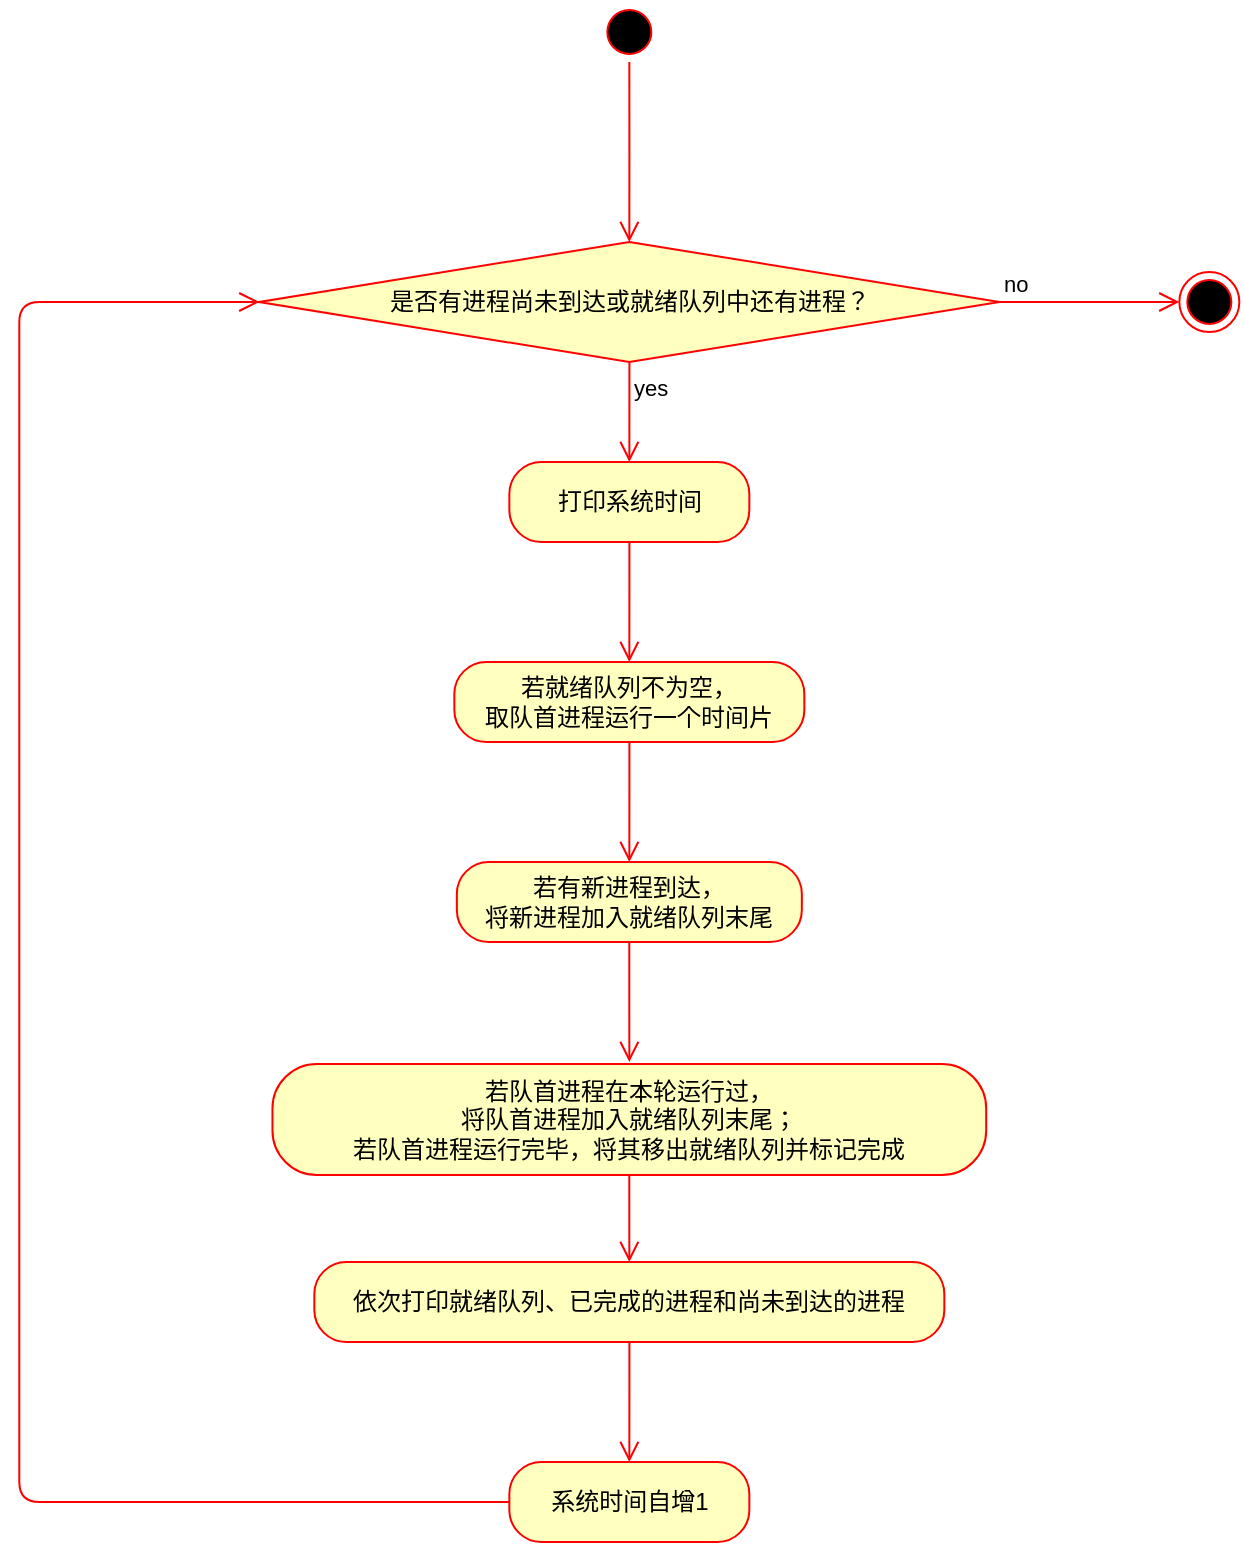 <mxfile version="12.4.2" type="device" pages="1"><diagram id="3GeEMCSf8CK7iegLu3fu" name="第 1 页"><mxGraphModel dx="1703" dy="843" grid="1" gridSize="10" guides="1" tooltips="1" connect="1" arrows="1" fold="1" page="1" pageScale="1" pageWidth="827" pageHeight="1169" math="0" shadow="0"><root><mxCell id="0"/><mxCell id="1" parent="0"/><mxCell id="cxmCgpi4aH6hwh5wf_7P-1" value="是否有进程尚未到达或就绪队列中还有进程？" style="rhombus;whiteSpace=wrap;html=1;fillColor=#ffffc0;strokeColor=#ff0000;" vertex="1" parent="1"><mxGeometry x="229.67" y="160" width="370" height="60" as="geometry"/></mxCell><mxCell id="cxmCgpi4aH6hwh5wf_7P-2" value="no" style="edgeStyle=orthogonalEdgeStyle;html=1;align=left;verticalAlign=bottom;endArrow=open;endSize=8;strokeColor=#ff0000;entryX=0;entryY=0.5;entryDx=0;entryDy=0;" edge="1" source="cxmCgpi4aH6hwh5wf_7P-1" parent="1" target="cxmCgpi4aH6hwh5wf_7P-4"><mxGeometry x="-1" relative="1" as="geometry"><mxPoint x="729.67" y="190" as="targetPoint"/><Array as="points"/></mxGeometry></mxCell><mxCell id="cxmCgpi4aH6hwh5wf_7P-3" value="yes" style="edgeStyle=orthogonalEdgeStyle;html=1;align=left;verticalAlign=top;endArrow=open;endSize=8;strokeColor=#ff0000;" edge="1" source="cxmCgpi4aH6hwh5wf_7P-1" parent="1"><mxGeometry x="-1" relative="1" as="geometry"><mxPoint x="414.67" y="270" as="targetPoint"/></mxGeometry></mxCell><mxCell id="cxmCgpi4aH6hwh5wf_7P-4" value="" style="ellipse;html=1;shape=endState;fillColor=#000000;strokeColor=#ff0000;" vertex="1" parent="1"><mxGeometry x="689.67" y="175" width="30" height="30" as="geometry"/></mxCell><mxCell id="cxmCgpi4aH6hwh5wf_7P-5" value="" style="ellipse;html=1;shape=startState;fillColor=#000000;strokeColor=#ff0000;" vertex="1" parent="1"><mxGeometry x="399.67" y="40" width="30" height="30" as="geometry"/></mxCell><mxCell id="cxmCgpi4aH6hwh5wf_7P-6" value="" style="edgeStyle=orthogonalEdgeStyle;html=1;verticalAlign=bottom;endArrow=open;endSize=8;strokeColor=#ff0000;" edge="1" source="cxmCgpi4aH6hwh5wf_7P-5" parent="1"><mxGeometry relative="1" as="geometry"><mxPoint x="414.67" y="160" as="targetPoint"/></mxGeometry></mxCell><mxCell id="cxmCgpi4aH6hwh5wf_7P-9" value="打印系统时间" style="rounded=1;whiteSpace=wrap;html=1;arcSize=40;fontColor=#000000;fillColor=#ffffc0;strokeColor=#ff0000;" vertex="1" parent="1"><mxGeometry x="354.67" y="270" width="120" height="40" as="geometry"/></mxCell><mxCell id="cxmCgpi4aH6hwh5wf_7P-10" value="" style="edgeStyle=orthogonalEdgeStyle;html=1;verticalAlign=bottom;endArrow=open;endSize=8;strokeColor=#ff0000;" edge="1" source="cxmCgpi4aH6hwh5wf_7P-9" parent="1"><mxGeometry relative="1" as="geometry"><mxPoint x="414.67" y="370" as="targetPoint"/></mxGeometry></mxCell><mxCell id="cxmCgpi4aH6hwh5wf_7P-11" value="若就绪队列不为空，&lt;br&gt;取队首进程运行一个时间片" style="rounded=1;whiteSpace=wrap;html=1;arcSize=40;fontColor=#000000;fillColor=#ffffc0;strokeColor=#ff0000;" vertex="1" parent="1"><mxGeometry x="327.17" y="370" width="175" height="40" as="geometry"/></mxCell><mxCell id="cxmCgpi4aH6hwh5wf_7P-12" value="" style="edgeStyle=orthogonalEdgeStyle;html=1;verticalAlign=bottom;endArrow=open;endSize=8;strokeColor=#ff0000;" edge="1" source="cxmCgpi4aH6hwh5wf_7P-11" parent="1"><mxGeometry relative="1" as="geometry"><mxPoint x="414.67" y="470" as="targetPoint"/></mxGeometry></mxCell><mxCell id="cxmCgpi4aH6hwh5wf_7P-13" value="若有新进程到达，&lt;br&gt;将新进程加入就绪队列末尾" style="rounded=1;whiteSpace=wrap;html=1;arcSize=40;fontColor=#000000;fillColor=#ffffc0;strokeColor=#ff0000;" vertex="1" parent="1"><mxGeometry x="328.42" y="470" width="172.5" height="40" as="geometry"/></mxCell><mxCell id="cxmCgpi4aH6hwh5wf_7P-14" value="" style="edgeStyle=orthogonalEdgeStyle;html=1;verticalAlign=bottom;endArrow=open;endSize=8;strokeColor=#ff0000;" edge="1" source="cxmCgpi4aH6hwh5wf_7P-13" parent="1"><mxGeometry relative="1" as="geometry"><mxPoint x="414.67" y="570" as="targetPoint"/></mxGeometry></mxCell><mxCell id="cxmCgpi4aH6hwh5wf_7P-15" value="若队首进程在本轮运行过，&lt;br&gt;将队首进程加入就绪队列末尾；&lt;br&gt;若队首进程运行完毕，将其移出就绪队列并标记完成" style="rounded=1;whiteSpace=wrap;html=1;arcSize=40;fontColor=#000000;fillColor=#ffffc0;strokeColor=#ff0000;" vertex="1" parent="1"><mxGeometry x="236.23" y="571" width="356.87" height="55.5" as="geometry"/></mxCell><mxCell id="cxmCgpi4aH6hwh5wf_7P-16" value="" style="edgeStyle=orthogonalEdgeStyle;html=1;verticalAlign=bottom;endArrow=open;endSize=8;strokeColor=#ff0000;" edge="1" source="cxmCgpi4aH6hwh5wf_7P-15" parent="1"><mxGeometry relative="1" as="geometry"><mxPoint x="414.67" y="670" as="targetPoint"/></mxGeometry></mxCell><mxCell id="cxmCgpi4aH6hwh5wf_7P-17" value="依次打印就绪队列、已完成的进程和尚未到达的进程" style="rounded=1;whiteSpace=wrap;html=1;arcSize=40;fontColor=#000000;fillColor=#ffffc0;strokeColor=#ff0000;" vertex="1" parent="1"><mxGeometry x="257.17" y="670" width="315" height="40" as="geometry"/></mxCell><mxCell id="cxmCgpi4aH6hwh5wf_7P-18" value="" style="edgeStyle=orthogonalEdgeStyle;html=1;verticalAlign=bottom;endArrow=open;endSize=8;strokeColor=#ff0000;" edge="1" source="cxmCgpi4aH6hwh5wf_7P-17" parent="1"><mxGeometry relative="1" as="geometry"><mxPoint x="414.67" y="770" as="targetPoint"/></mxGeometry></mxCell><mxCell id="cxmCgpi4aH6hwh5wf_7P-21" value="系统时间自增1" style="rounded=1;whiteSpace=wrap;html=1;arcSize=40;fontColor=#000000;fillColor=#ffffc0;strokeColor=#ff0000;" vertex="1" parent="1"><mxGeometry x="354.67" y="770" width="120" height="40" as="geometry"/></mxCell><mxCell id="cxmCgpi4aH6hwh5wf_7P-22" value="" style="edgeStyle=orthogonalEdgeStyle;html=1;verticalAlign=bottom;endArrow=open;endSize=8;strokeColor=#ff0000;entryX=0;entryY=0.5;entryDx=0;entryDy=0;" edge="1" source="cxmCgpi4aH6hwh5wf_7P-21" parent="1" target="cxmCgpi4aH6hwh5wf_7P-1"><mxGeometry relative="1" as="geometry"><mxPoint x="119.67" y="300" as="targetPoint"/><Array as="points"><mxPoint x="109.67" y="790"/><mxPoint x="109.67" y="190"/></Array></mxGeometry></mxCell></root></mxGraphModel></diagram></mxfile>